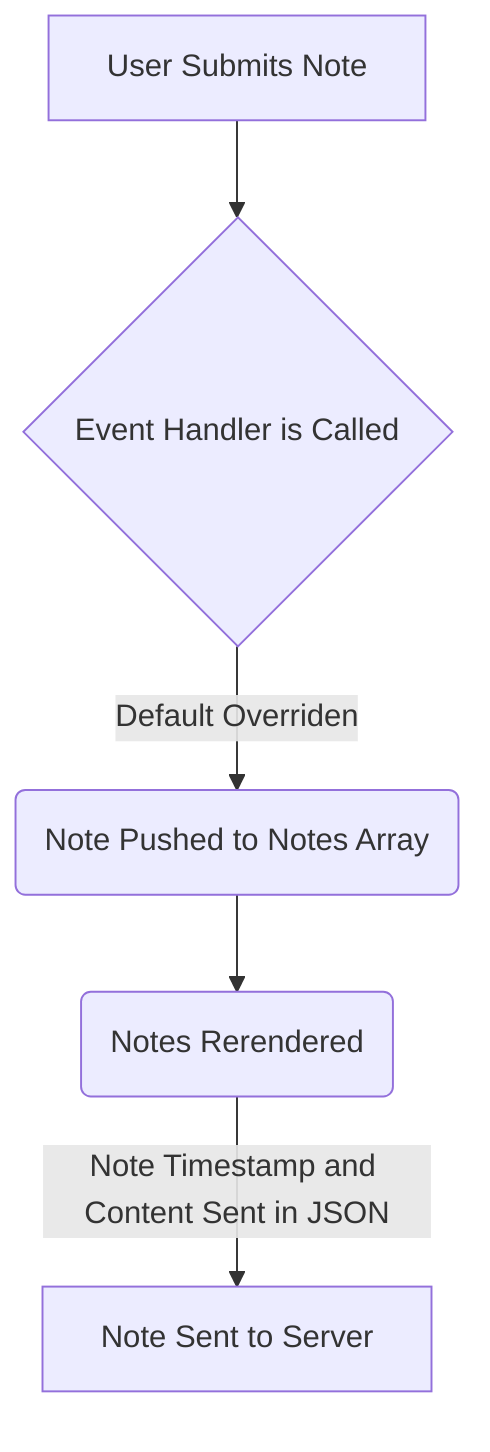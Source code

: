 flowchart TD
    A[User Submits Note] --> B{Event Handler is Called}
    B --> |Default Overriden| C(Note Pushed to Notes Array)
    C --> D(Notes Rerendered)
    D --> |Note Timestamp and Content Sent in JSON| E[Note Sent to Server]